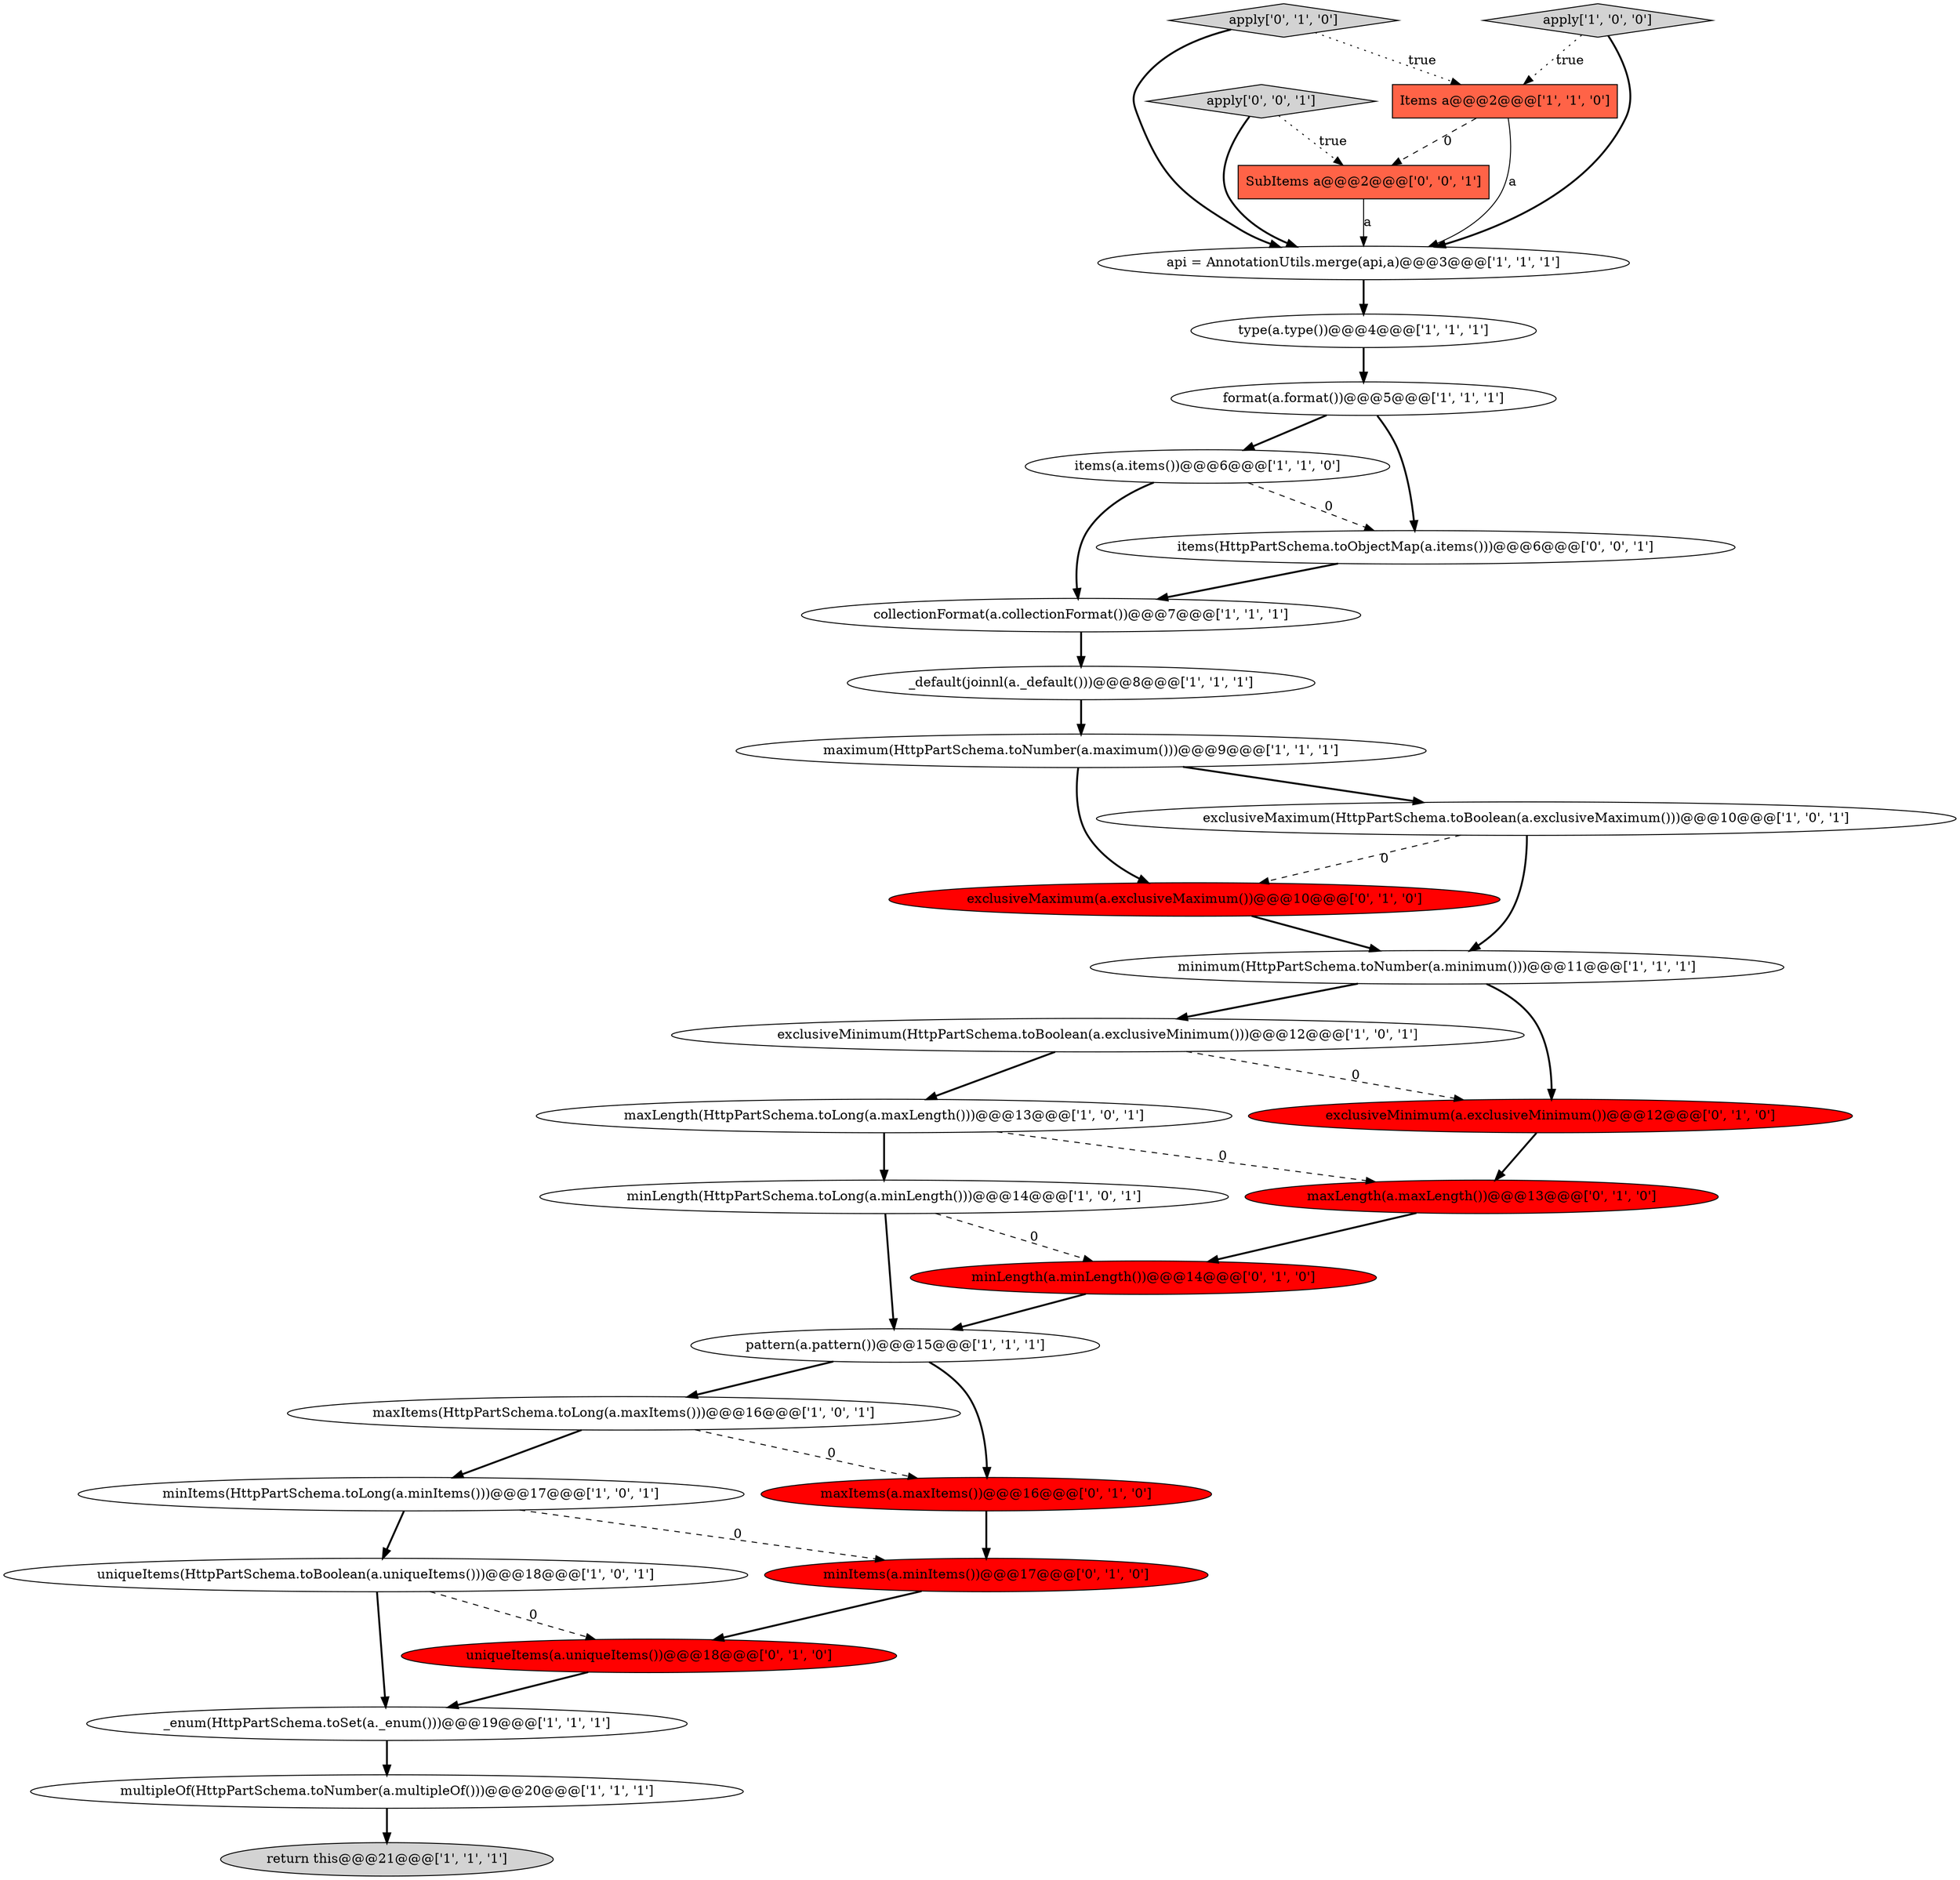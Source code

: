 digraph {
15 [style = filled, label = "pattern(a.pattern())@@@15@@@['1', '1', '1']", fillcolor = white, shape = ellipse image = "AAA0AAABBB1BBB"];
4 [style = filled, label = "maxLength(HttpPartSchema.toLong(a.maxLength()))@@@13@@@['1', '0', '1']", fillcolor = white, shape = ellipse image = "AAA0AAABBB1BBB"];
20 [style = filled, label = "exclusiveMinimum(HttpPartSchema.toBoolean(a.exclusiveMinimum()))@@@12@@@['1', '0', '1']", fillcolor = white, shape = ellipse image = "AAA0AAABBB1BBB"];
3 [style = filled, label = "collectionFormat(a.collectionFormat())@@@7@@@['1', '1', '1']", fillcolor = white, shape = ellipse image = "AAA0AAABBB1BBB"];
18 [style = filled, label = "uniqueItems(HttpPartSchema.toBoolean(a.uniqueItems()))@@@18@@@['1', '0', '1']", fillcolor = white, shape = ellipse image = "AAA0AAABBB1BBB"];
26 [style = filled, label = "exclusiveMaximum(a.exclusiveMaximum())@@@10@@@['0', '1', '0']", fillcolor = red, shape = ellipse image = "AAA1AAABBB2BBB"];
25 [style = filled, label = "maxItems(a.maxItems())@@@16@@@['0', '1', '0']", fillcolor = red, shape = ellipse image = "AAA1AAABBB2BBB"];
7 [style = filled, label = "Items a@@@2@@@['1', '1', '0']", fillcolor = tomato, shape = box image = "AAA0AAABBB1BBB"];
10 [style = filled, label = "items(a.items())@@@6@@@['1', '1', '0']", fillcolor = white, shape = ellipse image = "AAA0AAABBB1BBB"];
14 [style = filled, label = "maximum(HttpPartSchema.toNumber(a.maximum()))@@@9@@@['1', '1', '1']", fillcolor = white, shape = ellipse image = "AAA0AAABBB1BBB"];
12 [style = filled, label = "minItems(HttpPartSchema.toLong(a.minItems()))@@@17@@@['1', '0', '1']", fillcolor = white, shape = ellipse image = "AAA0AAABBB1BBB"];
21 [style = filled, label = "exclusiveMinimum(a.exclusiveMinimum())@@@12@@@['0', '1', '0']", fillcolor = red, shape = ellipse image = "AAA1AAABBB2BBB"];
29 [style = filled, label = "apply['0', '0', '1']", fillcolor = lightgray, shape = diamond image = "AAA0AAABBB3BBB"];
23 [style = filled, label = "uniqueItems(a.uniqueItems())@@@18@@@['0', '1', '0']", fillcolor = red, shape = ellipse image = "AAA1AAABBB2BBB"];
31 [style = filled, label = "SubItems a@@@2@@@['0', '0', '1']", fillcolor = tomato, shape = box image = "AAA0AAABBB3BBB"];
9 [style = filled, label = "_default(joinnl(a._default()))@@@8@@@['1', '1', '1']", fillcolor = white, shape = ellipse image = "AAA0AAABBB1BBB"];
17 [style = filled, label = "minLength(HttpPartSchema.toLong(a.minLength()))@@@14@@@['1', '0', '1']", fillcolor = white, shape = ellipse image = "AAA0AAABBB1BBB"];
1 [style = filled, label = "exclusiveMaximum(HttpPartSchema.toBoolean(a.exclusiveMaximum()))@@@10@@@['1', '0', '1']", fillcolor = white, shape = ellipse image = "AAA0AAABBB1BBB"];
5 [style = filled, label = "_enum(HttpPartSchema.toSet(a._enum()))@@@19@@@['1', '1', '1']", fillcolor = white, shape = ellipse image = "AAA0AAABBB1BBB"];
27 [style = filled, label = "minLength(a.minLength())@@@14@@@['0', '1', '0']", fillcolor = red, shape = ellipse image = "AAA1AAABBB2BBB"];
28 [style = filled, label = "maxLength(a.maxLength())@@@13@@@['0', '1', '0']", fillcolor = red, shape = ellipse image = "AAA1AAABBB2BBB"];
22 [style = filled, label = "apply['0', '1', '0']", fillcolor = lightgray, shape = diamond image = "AAA0AAABBB2BBB"];
30 [style = filled, label = "items(HttpPartSchema.toObjectMap(a.items()))@@@6@@@['0', '0', '1']", fillcolor = white, shape = ellipse image = "AAA0AAABBB3BBB"];
6 [style = filled, label = "multipleOf(HttpPartSchema.toNumber(a.multipleOf()))@@@20@@@['1', '1', '1']", fillcolor = white, shape = ellipse image = "AAA0AAABBB1BBB"];
8 [style = filled, label = "minimum(HttpPartSchema.toNumber(a.minimum()))@@@11@@@['1', '1', '1']", fillcolor = white, shape = ellipse image = "AAA0AAABBB1BBB"];
19 [style = filled, label = "apply['1', '0', '0']", fillcolor = lightgray, shape = diamond image = "AAA0AAABBB1BBB"];
0 [style = filled, label = "type(a.type())@@@4@@@['1', '1', '1']", fillcolor = white, shape = ellipse image = "AAA0AAABBB1BBB"];
24 [style = filled, label = "minItems(a.minItems())@@@17@@@['0', '1', '0']", fillcolor = red, shape = ellipse image = "AAA1AAABBB2BBB"];
16 [style = filled, label = "api = AnnotationUtils.merge(api,a)@@@3@@@['1', '1', '1']", fillcolor = white, shape = ellipse image = "AAA0AAABBB1BBB"];
2 [style = filled, label = "return this@@@21@@@['1', '1', '1']", fillcolor = lightgray, shape = ellipse image = "AAA0AAABBB1BBB"];
11 [style = filled, label = "maxItems(HttpPartSchema.toLong(a.maxItems()))@@@16@@@['1', '0', '1']", fillcolor = white, shape = ellipse image = "AAA0AAABBB1BBB"];
13 [style = filled, label = "format(a.format())@@@5@@@['1', '1', '1']", fillcolor = white, shape = ellipse image = "AAA0AAABBB1BBB"];
13->10 [style = bold, label=""];
16->0 [style = bold, label=""];
1->8 [style = bold, label=""];
7->31 [style = dashed, label="0"];
4->17 [style = bold, label=""];
0->13 [style = bold, label=""];
23->5 [style = bold, label=""];
22->16 [style = bold, label=""];
15->25 [style = bold, label=""];
1->26 [style = dashed, label="0"];
22->7 [style = dotted, label="true"];
7->16 [style = solid, label="a"];
10->3 [style = bold, label=""];
11->12 [style = bold, label=""];
26->8 [style = bold, label=""];
13->30 [style = bold, label=""];
19->7 [style = dotted, label="true"];
27->15 [style = bold, label=""];
14->1 [style = bold, label=""];
21->28 [style = bold, label=""];
20->4 [style = bold, label=""];
19->16 [style = bold, label=""];
4->28 [style = dashed, label="0"];
6->2 [style = bold, label=""];
3->9 [style = bold, label=""];
14->26 [style = bold, label=""];
25->24 [style = bold, label=""];
10->30 [style = dashed, label="0"];
8->20 [style = bold, label=""];
15->11 [style = bold, label=""];
5->6 [style = bold, label=""];
30->3 [style = bold, label=""];
18->23 [style = dashed, label="0"];
18->5 [style = bold, label=""];
12->24 [style = dashed, label="0"];
20->21 [style = dashed, label="0"];
31->16 [style = solid, label="a"];
12->18 [style = bold, label=""];
17->15 [style = bold, label=""];
9->14 [style = bold, label=""];
11->25 [style = dashed, label="0"];
8->21 [style = bold, label=""];
29->31 [style = dotted, label="true"];
28->27 [style = bold, label=""];
29->16 [style = bold, label=""];
24->23 [style = bold, label=""];
17->27 [style = dashed, label="0"];
}
